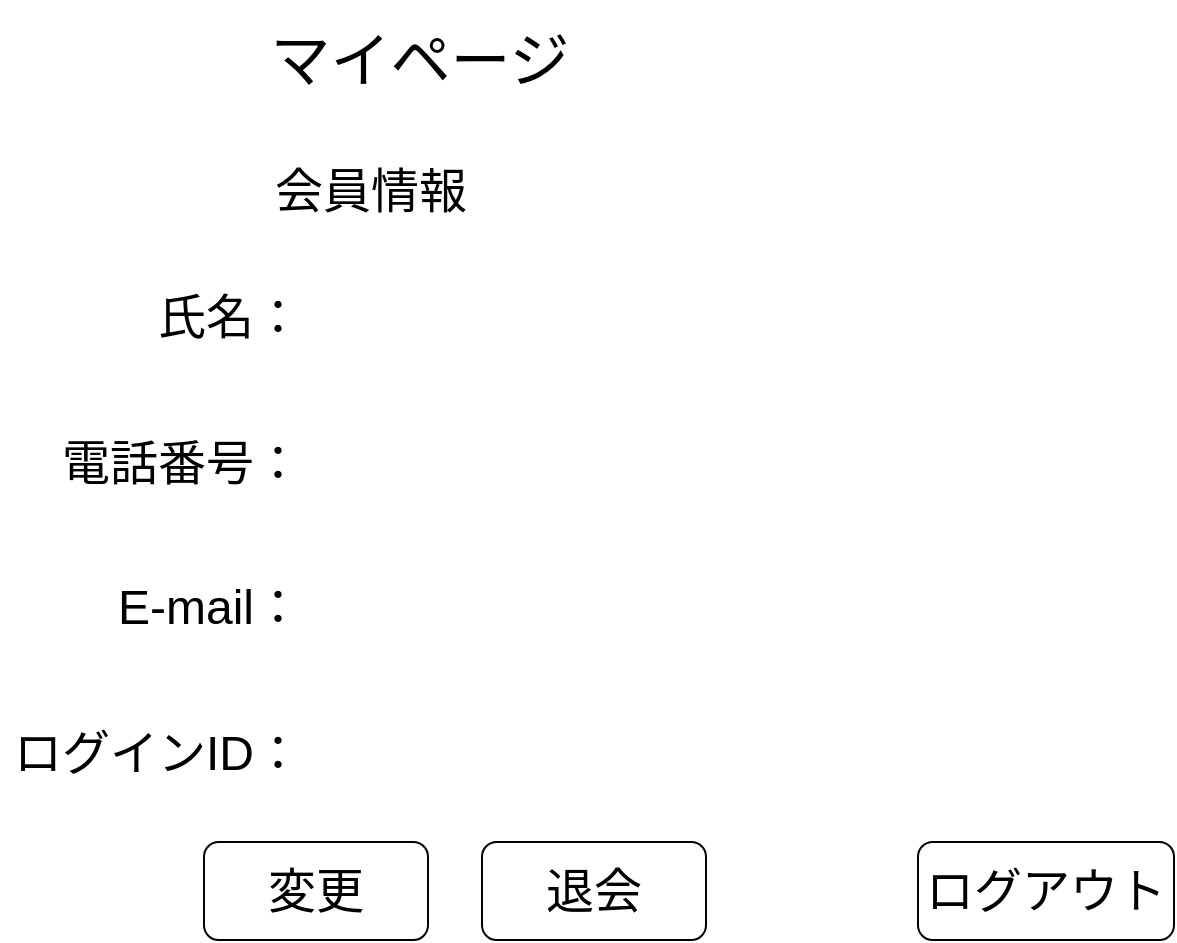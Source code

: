 <mxfile version="16.5.1" type="device"><diagram id="DL8xeDTk-CQvLEXLgfZh" name="ページ1"><mxGraphModel dx="868" dy="553" grid="0" gridSize="10" guides="1" tooltips="1" connect="1" arrows="1" fold="1" page="1" pageScale="1" pageWidth="827" pageHeight="1169" math="0" shadow="0"><root><mxCell id="0"/><mxCell id="1" parent="0"/><mxCell id="90Kme0ZWwsNi5lvB5siY-1" value="&lt;font style=&quot;font-size: 30px&quot;&gt;マイページ&lt;/font&gt;" style="rounded=0;whiteSpace=wrap;html=1;strokeColor=none;" vertex="1" parent="1"><mxGeometry x="103" y="28" width="282" height="60" as="geometry"/></mxCell><mxCell id="90Kme0ZWwsNi5lvB5siY-2" value="&lt;font style=&quot;font-size: 24px&quot;&gt;会員情報&lt;/font&gt;" style="rounded=0;whiteSpace=wrap;html=1;fontSize=30;strokeColor=none;" vertex="1" parent="1"><mxGeometry x="153" y="101" width="133" height="40" as="geometry"/></mxCell><mxCell id="90Kme0ZWwsNi5lvB5siY-4" value="電話番号：" style="rounded=0;whiteSpace=wrap;html=1;fontSize=24;align=right;strokeColor=none;" vertex="1" parent="1"><mxGeometry x="58" y="234" width="128.5" height="51" as="geometry"/></mxCell><mxCell id="90Kme0ZWwsNi5lvB5siY-10" value="ログインID：" style="rounded=0;whiteSpace=wrap;html=1;fontSize=24;align=right;strokeColor=none;" vertex="1" parent="1"><mxGeometry x="34" y="379" width="152.5" height="51" as="geometry"/></mxCell><mxCell id="90Kme0ZWwsNi5lvB5siY-11" value="E-mail：" style="rounded=0;whiteSpace=wrap;html=1;fontSize=24;align=right;strokeColor=none;" vertex="1" parent="1"><mxGeometry x="66.5" y="306" width="120" height="51" as="geometry"/></mxCell><mxCell id="90Kme0ZWwsNi5lvB5siY-12" value="氏名：" style="rounded=0;whiteSpace=wrap;html=1;fontSize=24;align=right;strokeColor=none;" vertex="1" parent="1"><mxGeometry x="66.5" y="161" width="120" height="51" as="geometry"/></mxCell><mxCell id="90Kme0ZWwsNi5lvB5siY-18" value="変更" style="rounded=1;whiteSpace=wrap;html=1;fontSize=24;" vertex="1" parent="1"><mxGeometry x="136" y="449" width="112" height="49" as="geometry"/></mxCell><mxCell id="90Kme0ZWwsNi5lvB5siY-19" value="退会" style="rounded=1;whiteSpace=wrap;html=1;fontSize=24;" vertex="1" parent="1"><mxGeometry x="275" y="449" width="112" height="49" as="geometry"/></mxCell><mxCell id="90Kme0ZWwsNi5lvB5siY-20" value="ログアウト" style="rounded=1;whiteSpace=wrap;html=1;fontSize=24;" vertex="1" parent="1"><mxGeometry x="493" y="449" width="128" height="49" as="geometry"/></mxCell></root></mxGraphModel></diagram></mxfile>